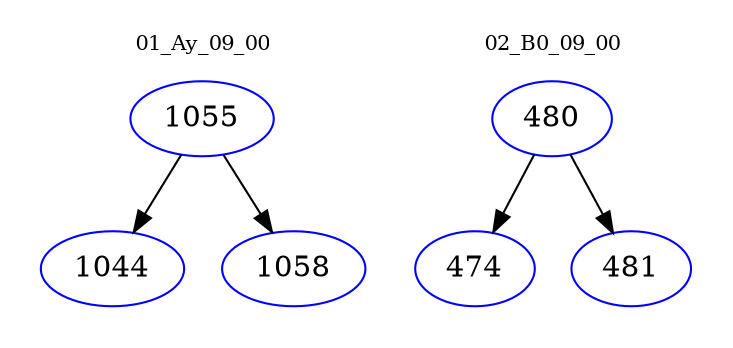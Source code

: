 digraph{
subgraph cluster_0 {
color = white
label = "01_Ay_09_00";
fontsize=10;
T0_1055 [label="1055", color="blue"]
T0_1055 -> T0_1044 [color="black"]
T0_1044 [label="1044", color="blue"]
T0_1055 -> T0_1058 [color="black"]
T0_1058 [label="1058", color="blue"]
}
subgraph cluster_1 {
color = white
label = "02_B0_09_00";
fontsize=10;
T1_480 [label="480", color="blue"]
T1_480 -> T1_474 [color="black"]
T1_474 [label="474", color="blue"]
T1_480 -> T1_481 [color="black"]
T1_481 [label="481", color="blue"]
}
}
